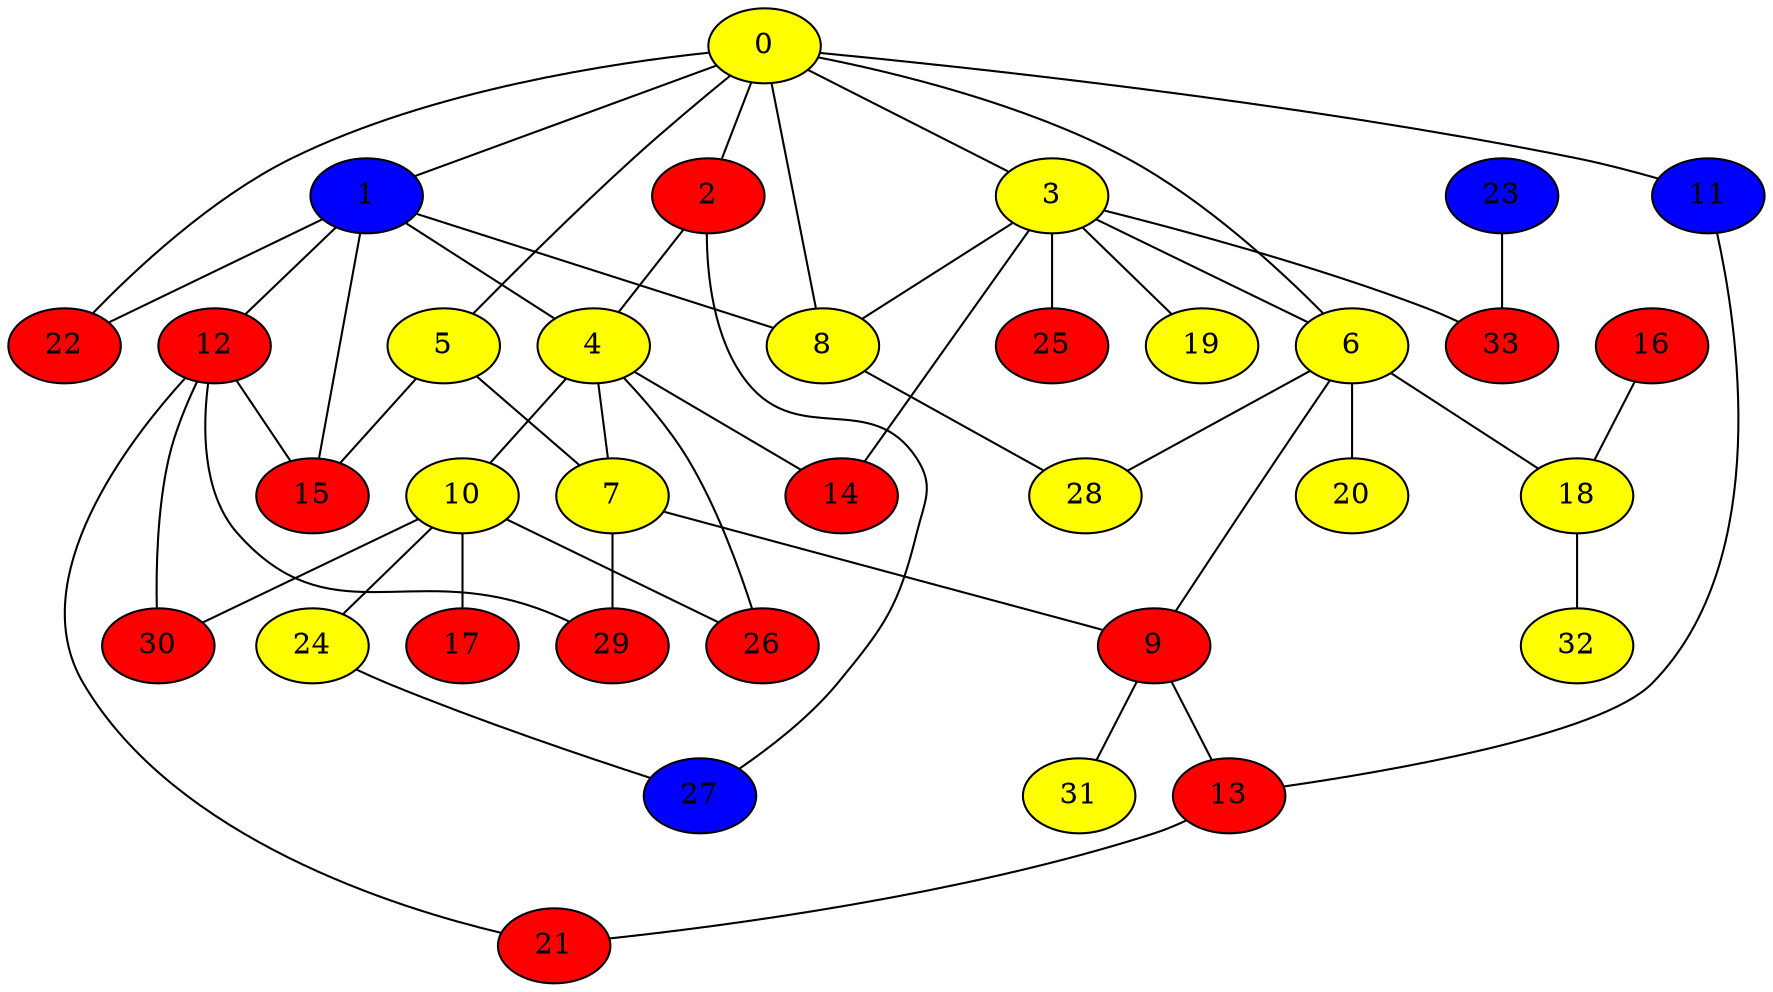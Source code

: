 graph {
0 [style = filled fillcolor = yellow];
1 [style = filled fillcolor = blue];
2 [style = filled fillcolor = red];
3 [style = filled fillcolor = yellow];
4 [style = filled fillcolor = yellow];
5 [style = filled fillcolor = yellow];
6 [style = filled fillcolor = yellow];
7 [style = filled fillcolor = yellow];
8 [style = filled fillcolor = yellow];
9 [style = filled fillcolor = red];
10 [style = filled fillcolor = yellow];
11 [style = filled fillcolor = blue];
12 [style = filled fillcolor = red];
13 [style = filled fillcolor = red];
14 [style = filled fillcolor = red];
15 [style = filled fillcolor = red];
16 [style = filled fillcolor = red];
17 [style = filled fillcolor = red];
18 [style = filled fillcolor = yellow];
19 [style = filled fillcolor = yellow];
20 [style = filled fillcolor = yellow];
21 [style = filled fillcolor = red];
22 [style = filled fillcolor = red];
23 [style = filled fillcolor = blue];
24 [style = filled fillcolor = yellow];
25 [style = filled fillcolor = red];
26 [style = filled fillcolor = red];
27 [style = filled fillcolor = blue];
28 [style = filled fillcolor = yellow];
29 [style = filled fillcolor = red];
30 [style = filled fillcolor = red];
31 [style = filled fillcolor = yellow];
32 [style = filled fillcolor = yellow];
33 [style = filled fillcolor = red];
0 -- 5;
0 -- 3;
0 -- 2;
0 -- 1;
0 -- 6;
0 -- 8;
0 -- 11;
0 -- 22;
1 -- 4;
1 -- 8;
1 -- 12;
1 -- 15;
1 -- 22;
2 -- 4;
2 -- 27;
3 -- 6;
3 -- 8;
3 -- 14;
3 -- 19;
3 -- 25;
3 -- 33;
4 -- 7;
4 -- 10;
4 -- 14;
4 -- 26;
5 -- 7;
5 -- 15;
6 -- 9;
6 -- 18;
6 -- 20;
6 -- 28;
7 -- 9;
7 -- 29;
8 -- 28;
9 -- 13;
9 -- 31;
10 -- 17;
10 -- 24;
10 -- 26;
10 -- 30;
11 -- 13;
12 -- 15;
12 -- 21;
12 -- 29;
12 -- 30;
13 -- 21;
16 -- 18;
18 -- 32;
23 -- 33;
24 -- 27;
}
